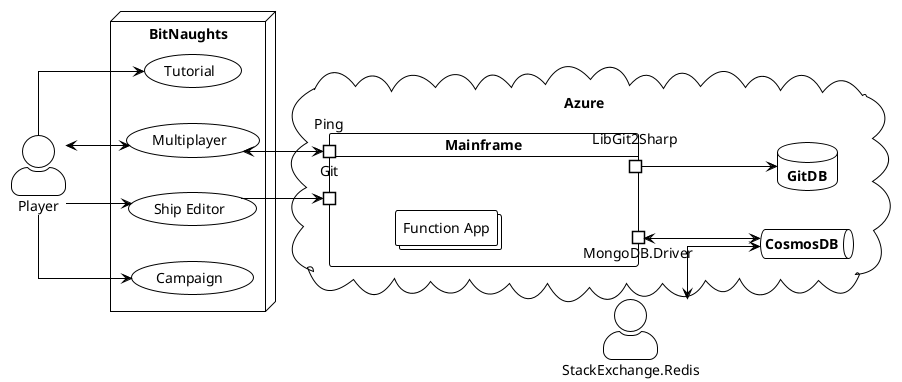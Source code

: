 @startuml
!theme plain
left to right direction
skinparam linetype ortho
skinparam actorStyle awesome
node BitNaughts {
  usecase "Tutorial" as BN1
  usecase "Multiplayer" as BN3
  usecase "Ship Editor" as BN2
  usecase "Campaign" as BN4
}
:Player: --> (BN1)
:Player: --> (BN2)
:Player: <--> (BN3)
:Player: --> (BN4)

cloud Azure\n {
  database "**GitDB**" as COLD1
  queue "**CosmosDB**" as WARM1
  card "Mainframe" as WARMFA {
    collections "Function App"
    portin Ping
    portin Git
    portout LibGit2Sharp
    portout MongoDB.Driver
  }
}
StackExchange.Redis <--> WARM1
MongoDB.Driver <--> WARM1
LibGit2Sharp --> COLD1
BN3 <--> Ping
BN2 --> Git
@enduml